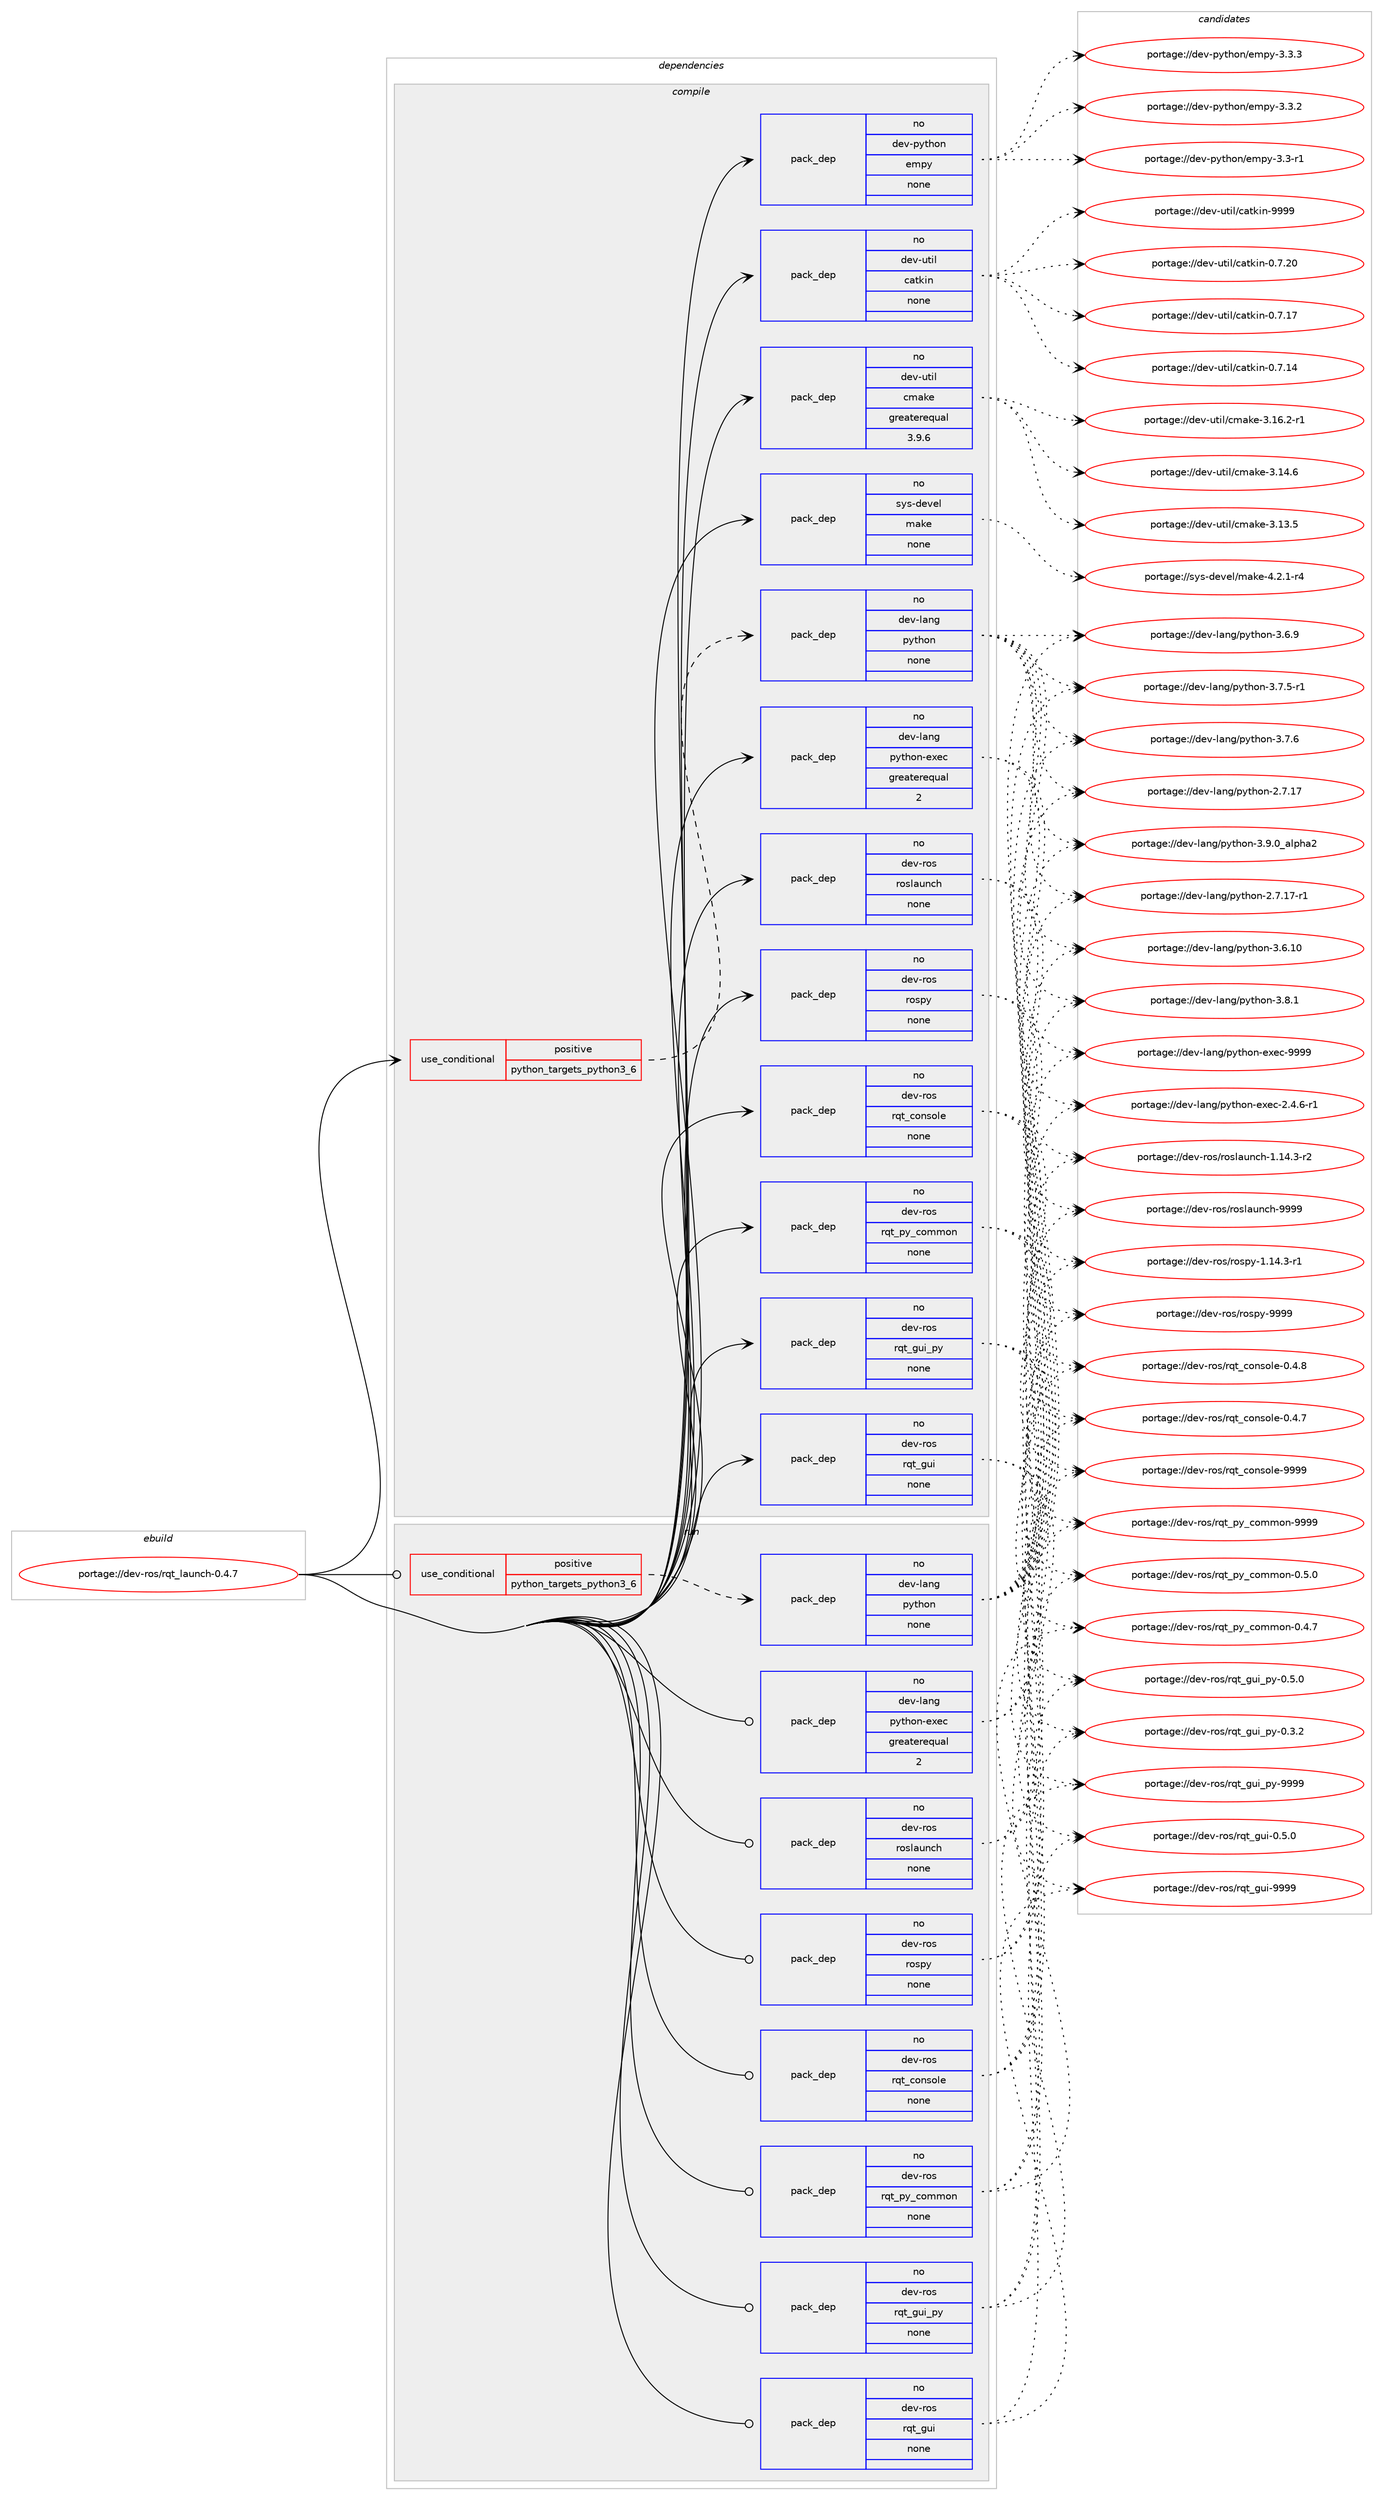 digraph prolog {

# *************
# Graph options
# *************

newrank=true;
concentrate=true;
compound=true;
graph [rankdir=LR,fontname=Helvetica,fontsize=10,ranksep=1.5];#, ranksep=2.5, nodesep=0.2];
edge  [arrowhead=vee];
node  [fontname=Helvetica,fontsize=10];

# **********
# The ebuild
# **********

subgraph cluster_leftcol {
color=gray;
rank=same;
label=<<i>ebuild</i>>;
id [label="portage://dev-ros/rqt_launch-0.4.7", color=red, width=4, href="../dev-ros/rqt_launch-0.4.7.svg"];
}

# ****************
# The dependencies
# ****************

subgraph cluster_midcol {
color=gray;
label=<<i>dependencies</i>>;
subgraph cluster_compile {
fillcolor="#eeeeee";
style=filled;
label=<<i>compile</i>>;
subgraph cond97110 {
dependency382845 [label=<<TABLE BORDER="0" CELLBORDER="1" CELLSPACING="0" CELLPADDING="4"><TR><TD ROWSPAN="3" CELLPADDING="10">use_conditional</TD></TR><TR><TD>positive</TD></TR><TR><TD>python_targets_python3_6</TD></TR></TABLE>>, shape=none, color=red];
subgraph pack280882 {
dependency382846 [label=<<TABLE BORDER="0" CELLBORDER="1" CELLSPACING="0" CELLPADDING="4" WIDTH="220"><TR><TD ROWSPAN="6" CELLPADDING="30">pack_dep</TD></TR><TR><TD WIDTH="110">no</TD></TR><TR><TD>dev-lang</TD></TR><TR><TD>python</TD></TR><TR><TD>none</TD></TR><TR><TD></TD></TR></TABLE>>, shape=none, color=blue];
}
dependency382845:e -> dependency382846:w [weight=20,style="dashed",arrowhead="vee"];
}
id:e -> dependency382845:w [weight=20,style="solid",arrowhead="vee"];
subgraph pack280883 {
dependency382847 [label=<<TABLE BORDER="0" CELLBORDER="1" CELLSPACING="0" CELLPADDING="4" WIDTH="220"><TR><TD ROWSPAN="6" CELLPADDING="30">pack_dep</TD></TR><TR><TD WIDTH="110">no</TD></TR><TR><TD>dev-lang</TD></TR><TR><TD>python-exec</TD></TR><TR><TD>greaterequal</TD></TR><TR><TD>2</TD></TR></TABLE>>, shape=none, color=blue];
}
id:e -> dependency382847:w [weight=20,style="solid",arrowhead="vee"];
subgraph pack280884 {
dependency382848 [label=<<TABLE BORDER="0" CELLBORDER="1" CELLSPACING="0" CELLPADDING="4" WIDTH="220"><TR><TD ROWSPAN="6" CELLPADDING="30">pack_dep</TD></TR><TR><TD WIDTH="110">no</TD></TR><TR><TD>dev-python</TD></TR><TR><TD>empy</TD></TR><TR><TD>none</TD></TR><TR><TD></TD></TR></TABLE>>, shape=none, color=blue];
}
id:e -> dependency382848:w [weight=20,style="solid",arrowhead="vee"];
subgraph pack280885 {
dependency382849 [label=<<TABLE BORDER="0" CELLBORDER="1" CELLSPACING="0" CELLPADDING="4" WIDTH="220"><TR><TD ROWSPAN="6" CELLPADDING="30">pack_dep</TD></TR><TR><TD WIDTH="110">no</TD></TR><TR><TD>dev-ros</TD></TR><TR><TD>roslaunch</TD></TR><TR><TD>none</TD></TR><TR><TD></TD></TR></TABLE>>, shape=none, color=blue];
}
id:e -> dependency382849:w [weight=20,style="solid",arrowhead="vee"];
subgraph pack280886 {
dependency382850 [label=<<TABLE BORDER="0" CELLBORDER="1" CELLSPACING="0" CELLPADDING="4" WIDTH="220"><TR><TD ROWSPAN="6" CELLPADDING="30">pack_dep</TD></TR><TR><TD WIDTH="110">no</TD></TR><TR><TD>dev-ros</TD></TR><TR><TD>rospy</TD></TR><TR><TD>none</TD></TR><TR><TD></TD></TR></TABLE>>, shape=none, color=blue];
}
id:e -> dependency382850:w [weight=20,style="solid",arrowhead="vee"];
subgraph pack280887 {
dependency382851 [label=<<TABLE BORDER="0" CELLBORDER="1" CELLSPACING="0" CELLPADDING="4" WIDTH="220"><TR><TD ROWSPAN="6" CELLPADDING="30">pack_dep</TD></TR><TR><TD WIDTH="110">no</TD></TR><TR><TD>dev-ros</TD></TR><TR><TD>rqt_console</TD></TR><TR><TD>none</TD></TR><TR><TD></TD></TR></TABLE>>, shape=none, color=blue];
}
id:e -> dependency382851:w [weight=20,style="solid",arrowhead="vee"];
subgraph pack280888 {
dependency382852 [label=<<TABLE BORDER="0" CELLBORDER="1" CELLSPACING="0" CELLPADDING="4" WIDTH="220"><TR><TD ROWSPAN="6" CELLPADDING="30">pack_dep</TD></TR><TR><TD WIDTH="110">no</TD></TR><TR><TD>dev-ros</TD></TR><TR><TD>rqt_gui</TD></TR><TR><TD>none</TD></TR><TR><TD></TD></TR></TABLE>>, shape=none, color=blue];
}
id:e -> dependency382852:w [weight=20,style="solid",arrowhead="vee"];
subgraph pack280889 {
dependency382853 [label=<<TABLE BORDER="0" CELLBORDER="1" CELLSPACING="0" CELLPADDING="4" WIDTH="220"><TR><TD ROWSPAN="6" CELLPADDING="30">pack_dep</TD></TR><TR><TD WIDTH="110">no</TD></TR><TR><TD>dev-ros</TD></TR><TR><TD>rqt_gui_py</TD></TR><TR><TD>none</TD></TR><TR><TD></TD></TR></TABLE>>, shape=none, color=blue];
}
id:e -> dependency382853:w [weight=20,style="solid",arrowhead="vee"];
subgraph pack280890 {
dependency382854 [label=<<TABLE BORDER="0" CELLBORDER="1" CELLSPACING="0" CELLPADDING="4" WIDTH="220"><TR><TD ROWSPAN="6" CELLPADDING="30">pack_dep</TD></TR><TR><TD WIDTH="110">no</TD></TR><TR><TD>dev-ros</TD></TR><TR><TD>rqt_py_common</TD></TR><TR><TD>none</TD></TR><TR><TD></TD></TR></TABLE>>, shape=none, color=blue];
}
id:e -> dependency382854:w [weight=20,style="solid",arrowhead="vee"];
subgraph pack280891 {
dependency382855 [label=<<TABLE BORDER="0" CELLBORDER="1" CELLSPACING="0" CELLPADDING="4" WIDTH="220"><TR><TD ROWSPAN="6" CELLPADDING="30">pack_dep</TD></TR><TR><TD WIDTH="110">no</TD></TR><TR><TD>dev-util</TD></TR><TR><TD>catkin</TD></TR><TR><TD>none</TD></TR><TR><TD></TD></TR></TABLE>>, shape=none, color=blue];
}
id:e -> dependency382855:w [weight=20,style="solid",arrowhead="vee"];
subgraph pack280892 {
dependency382856 [label=<<TABLE BORDER="0" CELLBORDER="1" CELLSPACING="0" CELLPADDING="4" WIDTH="220"><TR><TD ROWSPAN="6" CELLPADDING="30">pack_dep</TD></TR><TR><TD WIDTH="110">no</TD></TR><TR><TD>dev-util</TD></TR><TR><TD>cmake</TD></TR><TR><TD>greaterequal</TD></TR><TR><TD>3.9.6</TD></TR></TABLE>>, shape=none, color=blue];
}
id:e -> dependency382856:w [weight=20,style="solid",arrowhead="vee"];
subgraph pack280893 {
dependency382857 [label=<<TABLE BORDER="0" CELLBORDER="1" CELLSPACING="0" CELLPADDING="4" WIDTH="220"><TR><TD ROWSPAN="6" CELLPADDING="30">pack_dep</TD></TR><TR><TD WIDTH="110">no</TD></TR><TR><TD>sys-devel</TD></TR><TR><TD>make</TD></TR><TR><TD>none</TD></TR><TR><TD></TD></TR></TABLE>>, shape=none, color=blue];
}
id:e -> dependency382857:w [weight=20,style="solid",arrowhead="vee"];
}
subgraph cluster_compileandrun {
fillcolor="#eeeeee";
style=filled;
label=<<i>compile and run</i>>;
}
subgraph cluster_run {
fillcolor="#eeeeee";
style=filled;
label=<<i>run</i>>;
subgraph cond97111 {
dependency382858 [label=<<TABLE BORDER="0" CELLBORDER="1" CELLSPACING="0" CELLPADDING="4"><TR><TD ROWSPAN="3" CELLPADDING="10">use_conditional</TD></TR><TR><TD>positive</TD></TR><TR><TD>python_targets_python3_6</TD></TR></TABLE>>, shape=none, color=red];
subgraph pack280894 {
dependency382859 [label=<<TABLE BORDER="0" CELLBORDER="1" CELLSPACING="0" CELLPADDING="4" WIDTH="220"><TR><TD ROWSPAN="6" CELLPADDING="30">pack_dep</TD></TR><TR><TD WIDTH="110">no</TD></TR><TR><TD>dev-lang</TD></TR><TR><TD>python</TD></TR><TR><TD>none</TD></TR><TR><TD></TD></TR></TABLE>>, shape=none, color=blue];
}
dependency382858:e -> dependency382859:w [weight=20,style="dashed",arrowhead="vee"];
}
id:e -> dependency382858:w [weight=20,style="solid",arrowhead="odot"];
subgraph pack280895 {
dependency382860 [label=<<TABLE BORDER="0" CELLBORDER="1" CELLSPACING="0" CELLPADDING="4" WIDTH="220"><TR><TD ROWSPAN="6" CELLPADDING="30">pack_dep</TD></TR><TR><TD WIDTH="110">no</TD></TR><TR><TD>dev-lang</TD></TR><TR><TD>python-exec</TD></TR><TR><TD>greaterequal</TD></TR><TR><TD>2</TD></TR></TABLE>>, shape=none, color=blue];
}
id:e -> dependency382860:w [weight=20,style="solid",arrowhead="odot"];
subgraph pack280896 {
dependency382861 [label=<<TABLE BORDER="0" CELLBORDER="1" CELLSPACING="0" CELLPADDING="4" WIDTH="220"><TR><TD ROWSPAN="6" CELLPADDING="30">pack_dep</TD></TR><TR><TD WIDTH="110">no</TD></TR><TR><TD>dev-ros</TD></TR><TR><TD>roslaunch</TD></TR><TR><TD>none</TD></TR><TR><TD></TD></TR></TABLE>>, shape=none, color=blue];
}
id:e -> dependency382861:w [weight=20,style="solid",arrowhead="odot"];
subgraph pack280897 {
dependency382862 [label=<<TABLE BORDER="0" CELLBORDER="1" CELLSPACING="0" CELLPADDING="4" WIDTH="220"><TR><TD ROWSPAN="6" CELLPADDING="30">pack_dep</TD></TR><TR><TD WIDTH="110">no</TD></TR><TR><TD>dev-ros</TD></TR><TR><TD>rospy</TD></TR><TR><TD>none</TD></TR><TR><TD></TD></TR></TABLE>>, shape=none, color=blue];
}
id:e -> dependency382862:w [weight=20,style="solid",arrowhead="odot"];
subgraph pack280898 {
dependency382863 [label=<<TABLE BORDER="0" CELLBORDER="1" CELLSPACING="0" CELLPADDING="4" WIDTH="220"><TR><TD ROWSPAN="6" CELLPADDING="30">pack_dep</TD></TR><TR><TD WIDTH="110">no</TD></TR><TR><TD>dev-ros</TD></TR><TR><TD>rqt_console</TD></TR><TR><TD>none</TD></TR><TR><TD></TD></TR></TABLE>>, shape=none, color=blue];
}
id:e -> dependency382863:w [weight=20,style="solid",arrowhead="odot"];
subgraph pack280899 {
dependency382864 [label=<<TABLE BORDER="0" CELLBORDER="1" CELLSPACING="0" CELLPADDING="4" WIDTH="220"><TR><TD ROWSPAN="6" CELLPADDING="30">pack_dep</TD></TR><TR><TD WIDTH="110">no</TD></TR><TR><TD>dev-ros</TD></TR><TR><TD>rqt_gui</TD></TR><TR><TD>none</TD></TR><TR><TD></TD></TR></TABLE>>, shape=none, color=blue];
}
id:e -> dependency382864:w [weight=20,style="solid",arrowhead="odot"];
subgraph pack280900 {
dependency382865 [label=<<TABLE BORDER="0" CELLBORDER="1" CELLSPACING="0" CELLPADDING="4" WIDTH="220"><TR><TD ROWSPAN="6" CELLPADDING="30">pack_dep</TD></TR><TR><TD WIDTH="110">no</TD></TR><TR><TD>dev-ros</TD></TR><TR><TD>rqt_gui_py</TD></TR><TR><TD>none</TD></TR><TR><TD></TD></TR></TABLE>>, shape=none, color=blue];
}
id:e -> dependency382865:w [weight=20,style="solid",arrowhead="odot"];
subgraph pack280901 {
dependency382866 [label=<<TABLE BORDER="0" CELLBORDER="1" CELLSPACING="0" CELLPADDING="4" WIDTH="220"><TR><TD ROWSPAN="6" CELLPADDING="30">pack_dep</TD></TR><TR><TD WIDTH="110">no</TD></TR><TR><TD>dev-ros</TD></TR><TR><TD>rqt_py_common</TD></TR><TR><TD>none</TD></TR><TR><TD></TD></TR></TABLE>>, shape=none, color=blue];
}
id:e -> dependency382866:w [weight=20,style="solid",arrowhead="odot"];
}
}

# **************
# The candidates
# **************

subgraph cluster_choices {
rank=same;
color=gray;
label=<<i>candidates</i>>;

subgraph choice280882 {
color=black;
nodesep=1;
choice10010111845108971101034711212111610411111045514657464895971081121049750 [label="portage://dev-lang/python-3.9.0_alpha2", color=red, width=4,href="../dev-lang/python-3.9.0_alpha2.svg"];
choice100101118451089711010347112121116104111110455146564649 [label="portage://dev-lang/python-3.8.1", color=red, width=4,href="../dev-lang/python-3.8.1.svg"];
choice100101118451089711010347112121116104111110455146554654 [label="portage://dev-lang/python-3.7.6", color=red, width=4,href="../dev-lang/python-3.7.6.svg"];
choice1001011184510897110103471121211161041111104551465546534511449 [label="portage://dev-lang/python-3.7.5-r1", color=red, width=4,href="../dev-lang/python-3.7.5-r1.svg"];
choice100101118451089711010347112121116104111110455146544657 [label="portage://dev-lang/python-3.6.9", color=red, width=4,href="../dev-lang/python-3.6.9.svg"];
choice10010111845108971101034711212111610411111045514654464948 [label="portage://dev-lang/python-3.6.10", color=red, width=4,href="../dev-lang/python-3.6.10.svg"];
choice100101118451089711010347112121116104111110455046554649554511449 [label="portage://dev-lang/python-2.7.17-r1", color=red, width=4,href="../dev-lang/python-2.7.17-r1.svg"];
choice10010111845108971101034711212111610411111045504655464955 [label="portage://dev-lang/python-2.7.17", color=red, width=4,href="../dev-lang/python-2.7.17.svg"];
dependency382846:e -> choice10010111845108971101034711212111610411111045514657464895971081121049750:w [style=dotted,weight="100"];
dependency382846:e -> choice100101118451089711010347112121116104111110455146564649:w [style=dotted,weight="100"];
dependency382846:e -> choice100101118451089711010347112121116104111110455146554654:w [style=dotted,weight="100"];
dependency382846:e -> choice1001011184510897110103471121211161041111104551465546534511449:w [style=dotted,weight="100"];
dependency382846:e -> choice100101118451089711010347112121116104111110455146544657:w [style=dotted,weight="100"];
dependency382846:e -> choice10010111845108971101034711212111610411111045514654464948:w [style=dotted,weight="100"];
dependency382846:e -> choice100101118451089711010347112121116104111110455046554649554511449:w [style=dotted,weight="100"];
dependency382846:e -> choice10010111845108971101034711212111610411111045504655464955:w [style=dotted,weight="100"];
}
subgraph choice280883 {
color=black;
nodesep=1;
choice10010111845108971101034711212111610411111045101120101994557575757 [label="portage://dev-lang/python-exec-9999", color=red, width=4,href="../dev-lang/python-exec-9999.svg"];
choice10010111845108971101034711212111610411111045101120101994550465246544511449 [label="portage://dev-lang/python-exec-2.4.6-r1", color=red, width=4,href="../dev-lang/python-exec-2.4.6-r1.svg"];
dependency382847:e -> choice10010111845108971101034711212111610411111045101120101994557575757:w [style=dotted,weight="100"];
dependency382847:e -> choice10010111845108971101034711212111610411111045101120101994550465246544511449:w [style=dotted,weight="100"];
}
subgraph choice280884 {
color=black;
nodesep=1;
choice1001011184511212111610411111047101109112121455146514651 [label="portage://dev-python/empy-3.3.3", color=red, width=4,href="../dev-python/empy-3.3.3.svg"];
choice1001011184511212111610411111047101109112121455146514650 [label="portage://dev-python/empy-3.3.2", color=red, width=4,href="../dev-python/empy-3.3.2.svg"];
choice1001011184511212111610411111047101109112121455146514511449 [label="portage://dev-python/empy-3.3-r1", color=red, width=4,href="../dev-python/empy-3.3-r1.svg"];
dependency382848:e -> choice1001011184511212111610411111047101109112121455146514651:w [style=dotted,weight="100"];
dependency382848:e -> choice1001011184511212111610411111047101109112121455146514650:w [style=dotted,weight="100"];
dependency382848:e -> choice1001011184511212111610411111047101109112121455146514511449:w [style=dotted,weight="100"];
}
subgraph choice280885 {
color=black;
nodesep=1;
choice100101118451141111154711411111510897117110991044557575757 [label="portage://dev-ros/roslaunch-9999", color=red, width=4,href="../dev-ros/roslaunch-9999.svg"];
choice10010111845114111115471141111151089711711099104454946495246514511450 [label="portage://dev-ros/roslaunch-1.14.3-r2", color=red, width=4,href="../dev-ros/roslaunch-1.14.3-r2.svg"];
dependency382849:e -> choice100101118451141111154711411111510897117110991044557575757:w [style=dotted,weight="100"];
dependency382849:e -> choice10010111845114111115471141111151089711711099104454946495246514511450:w [style=dotted,weight="100"];
}
subgraph choice280886 {
color=black;
nodesep=1;
choice10010111845114111115471141111151121214557575757 [label="portage://dev-ros/rospy-9999", color=red, width=4,href="../dev-ros/rospy-9999.svg"];
choice1001011184511411111547114111115112121454946495246514511449 [label="portage://dev-ros/rospy-1.14.3-r1", color=red, width=4,href="../dev-ros/rospy-1.14.3-r1.svg"];
dependency382850:e -> choice10010111845114111115471141111151121214557575757:w [style=dotted,weight="100"];
dependency382850:e -> choice1001011184511411111547114111115112121454946495246514511449:w [style=dotted,weight="100"];
}
subgraph choice280887 {
color=black;
nodesep=1;
choice100101118451141111154711411311695991111101151111081014557575757 [label="portage://dev-ros/rqt_console-9999", color=red, width=4,href="../dev-ros/rqt_console-9999.svg"];
choice10010111845114111115471141131169599111110115111108101454846524656 [label="portage://dev-ros/rqt_console-0.4.8", color=red, width=4,href="../dev-ros/rqt_console-0.4.8.svg"];
choice10010111845114111115471141131169599111110115111108101454846524655 [label="portage://dev-ros/rqt_console-0.4.7", color=red, width=4,href="../dev-ros/rqt_console-0.4.7.svg"];
dependency382851:e -> choice100101118451141111154711411311695991111101151111081014557575757:w [style=dotted,weight="100"];
dependency382851:e -> choice10010111845114111115471141131169599111110115111108101454846524656:w [style=dotted,weight="100"];
dependency382851:e -> choice10010111845114111115471141131169599111110115111108101454846524655:w [style=dotted,weight="100"];
}
subgraph choice280888 {
color=black;
nodesep=1;
choice1001011184511411111547114113116951031171054557575757 [label="portage://dev-ros/rqt_gui-9999", color=red, width=4,href="../dev-ros/rqt_gui-9999.svg"];
choice100101118451141111154711411311695103117105454846534648 [label="portage://dev-ros/rqt_gui-0.5.0", color=red, width=4,href="../dev-ros/rqt_gui-0.5.0.svg"];
dependency382852:e -> choice1001011184511411111547114113116951031171054557575757:w [style=dotted,weight="100"];
dependency382852:e -> choice100101118451141111154711411311695103117105454846534648:w [style=dotted,weight="100"];
}
subgraph choice280889 {
color=black;
nodesep=1;
choice100101118451141111154711411311695103117105951121214557575757 [label="portage://dev-ros/rqt_gui_py-9999", color=red, width=4,href="../dev-ros/rqt_gui_py-9999.svg"];
choice10010111845114111115471141131169510311710595112121454846534648 [label="portage://dev-ros/rqt_gui_py-0.5.0", color=red, width=4,href="../dev-ros/rqt_gui_py-0.5.0.svg"];
choice10010111845114111115471141131169510311710595112121454846514650 [label="portage://dev-ros/rqt_gui_py-0.3.2", color=red, width=4,href="../dev-ros/rqt_gui_py-0.3.2.svg"];
dependency382853:e -> choice100101118451141111154711411311695103117105951121214557575757:w [style=dotted,weight="100"];
dependency382853:e -> choice10010111845114111115471141131169510311710595112121454846534648:w [style=dotted,weight="100"];
dependency382853:e -> choice10010111845114111115471141131169510311710595112121454846514650:w [style=dotted,weight="100"];
}
subgraph choice280890 {
color=black;
nodesep=1;
choice10010111845114111115471141131169511212195991111091091111104557575757 [label="portage://dev-ros/rqt_py_common-9999", color=red, width=4,href="../dev-ros/rqt_py_common-9999.svg"];
choice1001011184511411111547114113116951121219599111109109111110454846534648 [label="portage://dev-ros/rqt_py_common-0.5.0", color=red, width=4,href="../dev-ros/rqt_py_common-0.5.0.svg"];
choice1001011184511411111547114113116951121219599111109109111110454846524655 [label="portage://dev-ros/rqt_py_common-0.4.7", color=red, width=4,href="../dev-ros/rqt_py_common-0.4.7.svg"];
dependency382854:e -> choice10010111845114111115471141131169511212195991111091091111104557575757:w [style=dotted,weight="100"];
dependency382854:e -> choice1001011184511411111547114113116951121219599111109109111110454846534648:w [style=dotted,weight="100"];
dependency382854:e -> choice1001011184511411111547114113116951121219599111109109111110454846524655:w [style=dotted,weight="100"];
}
subgraph choice280891 {
color=black;
nodesep=1;
choice100101118451171161051084799971161071051104557575757 [label="portage://dev-util/catkin-9999", color=red, width=4,href="../dev-util/catkin-9999.svg"];
choice1001011184511711610510847999711610710511045484655465048 [label="portage://dev-util/catkin-0.7.20", color=red, width=4,href="../dev-util/catkin-0.7.20.svg"];
choice1001011184511711610510847999711610710511045484655464955 [label="portage://dev-util/catkin-0.7.17", color=red, width=4,href="../dev-util/catkin-0.7.17.svg"];
choice1001011184511711610510847999711610710511045484655464952 [label="portage://dev-util/catkin-0.7.14", color=red, width=4,href="../dev-util/catkin-0.7.14.svg"];
dependency382855:e -> choice100101118451171161051084799971161071051104557575757:w [style=dotted,weight="100"];
dependency382855:e -> choice1001011184511711610510847999711610710511045484655465048:w [style=dotted,weight="100"];
dependency382855:e -> choice1001011184511711610510847999711610710511045484655464955:w [style=dotted,weight="100"];
dependency382855:e -> choice1001011184511711610510847999711610710511045484655464952:w [style=dotted,weight="100"];
}
subgraph choice280892 {
color=black;
nodesep=1;
choice10010111845117116105108479910997107101455146495446504511449 [label="portage://dev-util/cmake-3.16.2-r1", color=red, width=4,href="../dev-util/cmake-3.16.2-r1.svg"];
choice1001011184511711610510847991099710710145514649524654 [label="portage://dev-util/cmake-3.14.6", color=red, width=4,href="../dev-util/cmake-3.14.6.svg"];
choice1001011184511711610510847991099710710145514649514653 [label="portage://dev-util/cmake-3.13.5", color=red, width=4,href="../dev-util/cmake-3.13.5.svg"];
dependency382856:e -> choice10010111845117116105108479910997107101455146495446504511449:w [style=dotted,weight="100"];
dependency382856:e -> choice1001011184511711610510847991099710710145514649524654:w [style=dotted,weight="100"];
dependency382856:e -> choice1001011184511711610510847991099710710145514649514653:w [style=dotted,weight="100"];
}
subgraph choice280893 {
color=black;
nodesep=1;
choice1151211154510010111810110847109971071014552465046494511452 [label="portage://sys-devel/make-4.2.1-r4", color=red, width=4,href="../sys-devel/make-4.2.1-r4.svg"];
dependency382857:e -> choice1151211154510010111810110847109971071014552465046494511452:w [style=dotted,weight="100"];
}
subgraph choice280894 {
color=black;
nodesep=1;
choice10010111845108971101034711212111610411111045514657464895971081121049750 [label="portage://dev-lang/python-3.9.0_alpha2", color=red, width=4,href="../dev-lang/python-3.9.0_alpha2.svg"];
choice100101118451089711010347112121116104111110455146564649 [label="portage://dev-lang/python-3.8.1", color=red, width=4,href="../dev-lang/python-3.8.1.svg"];
choice100101118451089711010347112121116104111110455146554654 [label="portage://dev-lang/python-3.7.6", color=red, width=4,href="../dev-lang/python-3.7.6.svg"];
choice1001011184510897110103471121211161041111104551465546534511449 [label="portage://dev-lang/python-3.7.5-r1", color=red, width=4,href="../dev-lang/python-3.7.5-r1.svg"];
choice100101118451089711010347112121116104111110455146544657 [label="portage://dev-lang/python-3.6.9", color=red, width=4,href="../dev-lang/python-3.6.9.svg"];
choice10010111845108971101034711212111610411111045514654464948 [label="portage://dev-lang/python-3.6.10", color=red, width=4,href="../dev-lang/python-3.6.10.svg"];
choice100101118451089711010347112121116104111110455046554649554511449 [label="portage://dev-lang/python-2.7.17-r1", color=red, width=4,href="../dev-lang/python-2.7.17-r1.svg"];
choice10010111845108971101034711212111610411111045504655464955 [label="portage://dev-lang/python-2.7.17", color=red, width=4,href="../dev-lang/python-2.7.17.svg"];
dependency382859:e -> choice10010111845108971101034711212111610411111045514657464895971081121049750:w [style=dotted,weight="100"];
dependency382859:e -> choice100101118451089711010347112121116104111110455146564649:w [style=dotted,weight="100"];
dependency382859:e -> choice100101118451089711010347112121116104111110455146554654:w [style=dotted,weight="100"];
dependency382859:e -> choice1001011184510897110103471121211161041111104551465546534511449:w [style=dotted,weight="100"];
dependency382859:e -> choice100101118451089711010347112121116104111110455146544657:w [style=dotted,weight="100"];
dependency382859:e -> choice10010111845108971101034711212111610411111045514654464948:w [style=dotted,weight="100"];
dependency382859:e -> choice100101118451089711010347112121116104111110455046554649554511449:w [style=dotted,weight="100"];
dependency382859:e -> choice10010111845108971101034711212111610411111045504655464955:w [style=dotted,weight="100"];
}
subgraph choice280895 {
color=black;
nodesep=1;
choice10010111845108971101034711212111610411111045101120101994557575757 [label="portage://dev-lang/python-exec-9999", color=red, width=4,href="../dev-lang/python-exec-9999.svg"];
choice10010111845108971101034711212111610411111045101120101994550465246544511449 [label="portage://dev-lang/python-exec-2.4.6-r1", color=red, width=4,href="../dev-lang/python-exec-2.4.6-r1.svg"];
dependency382860:e -> choice10010111845108971101034711212111610411111045101120101994557575757:w [style=dotted,weight="100"];
dependency382860:e -> choice10010111845108971101034711212111610411111045101120101994550465246544511449:w [style=dotted,weight="100"];
}
subgraph choice280896 {
color=black;
nodesep=1;
choice100101118451141111154711411111510897117110991044557575757 [label="portage://dev-ros/roslaunch-9999", color=red, width=4,href="../dev-ros/roslaunch-9999.svg"];
choice10010111845114111115471141111151089711711099104454946495246514511450 [label="portage://dev-ros/roslaunch-1.14.3-r2", color=red, width=4,href="../dev-ros/roslaunch-1.14.3-r2.svg"];
dependency382861:e -> choice100101118451141111154711411111510897117110991044557575757:w [style=dotted,weight="100"];
dependency382861:e -> choice10010111845114111115471141111151089711711099104454946495246514511450:w [style=dotted,weight="100"];
}
subgraph choice280897 {
color=black;
nodesep=1;
choice10010111845114111115471141111151121214557575757 [label="portage://dev-ros/rospy-9999", color=red, width=4,href="../dev-ros/rospy-9999.svg"];
choice1001011184511411111547114111115112121454946495246514511449 [label="portage://dev-ros/rospy-1.14.3-r1", color=red, width=4,href="../dev-ros/rospy-1.14.3-r1.svg"];
dependency382862:e -> choice10010111845114111115471141111151121214557575757:w [style=dotted,weight="100"];
dependency382862:e -> choice1001011184511411111547114111115112121454946495246514511449:w [style=dotted,weight="100"];
}
subgraph choice280898 {
color=black;
nodesep=1;
choice100101118451141111154711411311695991111101151111081014557575757 [label="portage://dev-ros/rqt_console-9999", color=red, width=4,href="../dev-ros/rqt_console-9999.svg"];
choice10010111845114111115471141131169599111110115111108101454846524656 [label="portage://dev-ros/rqt_console-0.4.8", color=red, width=4,href="../dev-ros/rqt_console-0.4.8.svg"];
choice10010111845114111115471141131169599111110115111108101454846524655 [label="portage://dev-ros/rqt_console-0.4.7", color=red, width=4,href="../dev-ros/rqt_console-0.4.7.svg"];
dependency382863:e -> choice100101118451141111154711411311695991111101151111081014557575757:w [style=dotted,weight="100"];
dependency382863:e -> choice10010111845114111115471141131169599111110115111108101454846524656:w [style=dotted,weight="100"];
dependency382863:e -> choice10010111845114111115471141131169599111110115111108101454846524655:w [style=dotted,weight="100"];
}
subgraph choice280899 {
color=black;
nodesep=1;
choice1001011184511411111547114113116951031171054557575757 [label="portage://dev-ros/rqt_gui-9999", color=red, width=4,href="../dev-ros/rqt_gui-9999.svg"];
choice100101118451141111154711411311695103117105454846534648 [label="portage://dev-ros/rqt_gui-0.5.0", color=red, width=4,href="../dev-ros/rqt_gui-0.5.0.svg"];
dependency382864:e -> choice1001011184511411111547114113116951031171054557575757:w [style=dotted,weight="100"];
dependency382864:e -> choice100101118451141111154711411311695103117105454846534648:w [style=dotted,weight="100"];
}
subgraph choice280900 {
color=black;
nodesep=1;
choice100101118451141111154711411311695103117105951121214557575757 [label="portage://dev-ros/rqt_gui_py-9999", color=red, width=4,href="../dev-ros/rqt_gui_py-9999.svg"];
choice10010111845114111115471141131169510311710595112121454846534648 [label="portage://dev-ros/rqt_gui_py-0.5.0", color=red, width=4,href="../dev-ros/rqt_gui_py-0.5.0.svg"];
choice10010111845114111115471141131169510311710595112121454846514650 [label="portage://dev-ros/rqt_gui_py-0.3.2", color=red, width=4,href="../dev-ros/rqt_gui_py-0.3.2.svg"];
dependency382865:e -> choice100101118451141111154711411311695103117105951121214557575757:w [style=dotted,weight="100"];
dependency382865:e -> choice10010111845114111115471141131169510311710595112121454846534648:w [style=dotted,weight="100"];
dependency382865:e -> choice10010111845114111115471141131169510311710595112121454846514650:w [style=dotted,weight="100"];
}
subgraph choice280901 {
color=black;
nodesep=1;
choice10010111845114111115471141131169511212195991111091091111104557575757 [label="portage://dev-ros/rqt_py_common-9999", color=red, width=4,href="../dev-ros/rqt_py_common-9999.svg"];
choice1001011184511411111547114113116951121219599111109109111110454846534648 [label="portage://dev-ros/rqt_py_common-0.5.0", color=red, width=4,href="../dev-ros/rqt_py_common-0.5.0.svg"];
choice1001011184511411111547114113116951121219599111109109111110454846524655 [label="portage://dev-ros/rqt_py_common-0.4.7", color=red, width=4,href="../dev-ros/rqt_py_common-0.4.7.svg"];
dependency382866:e -> choice10010111845114111115471141131169511212195991111091091111104557575757:w [style=dotted,weight="100"];
dependency382866:e -> choice1001011184511411111547114113116951121219599111109109111110454846534648:w [style=dotted,weight="100"];
dependency382866:e -> choice1001011184511411111547114113116951121219599111109109111110454846524655:w [style=dotted,weight="100"];
}
}

}
